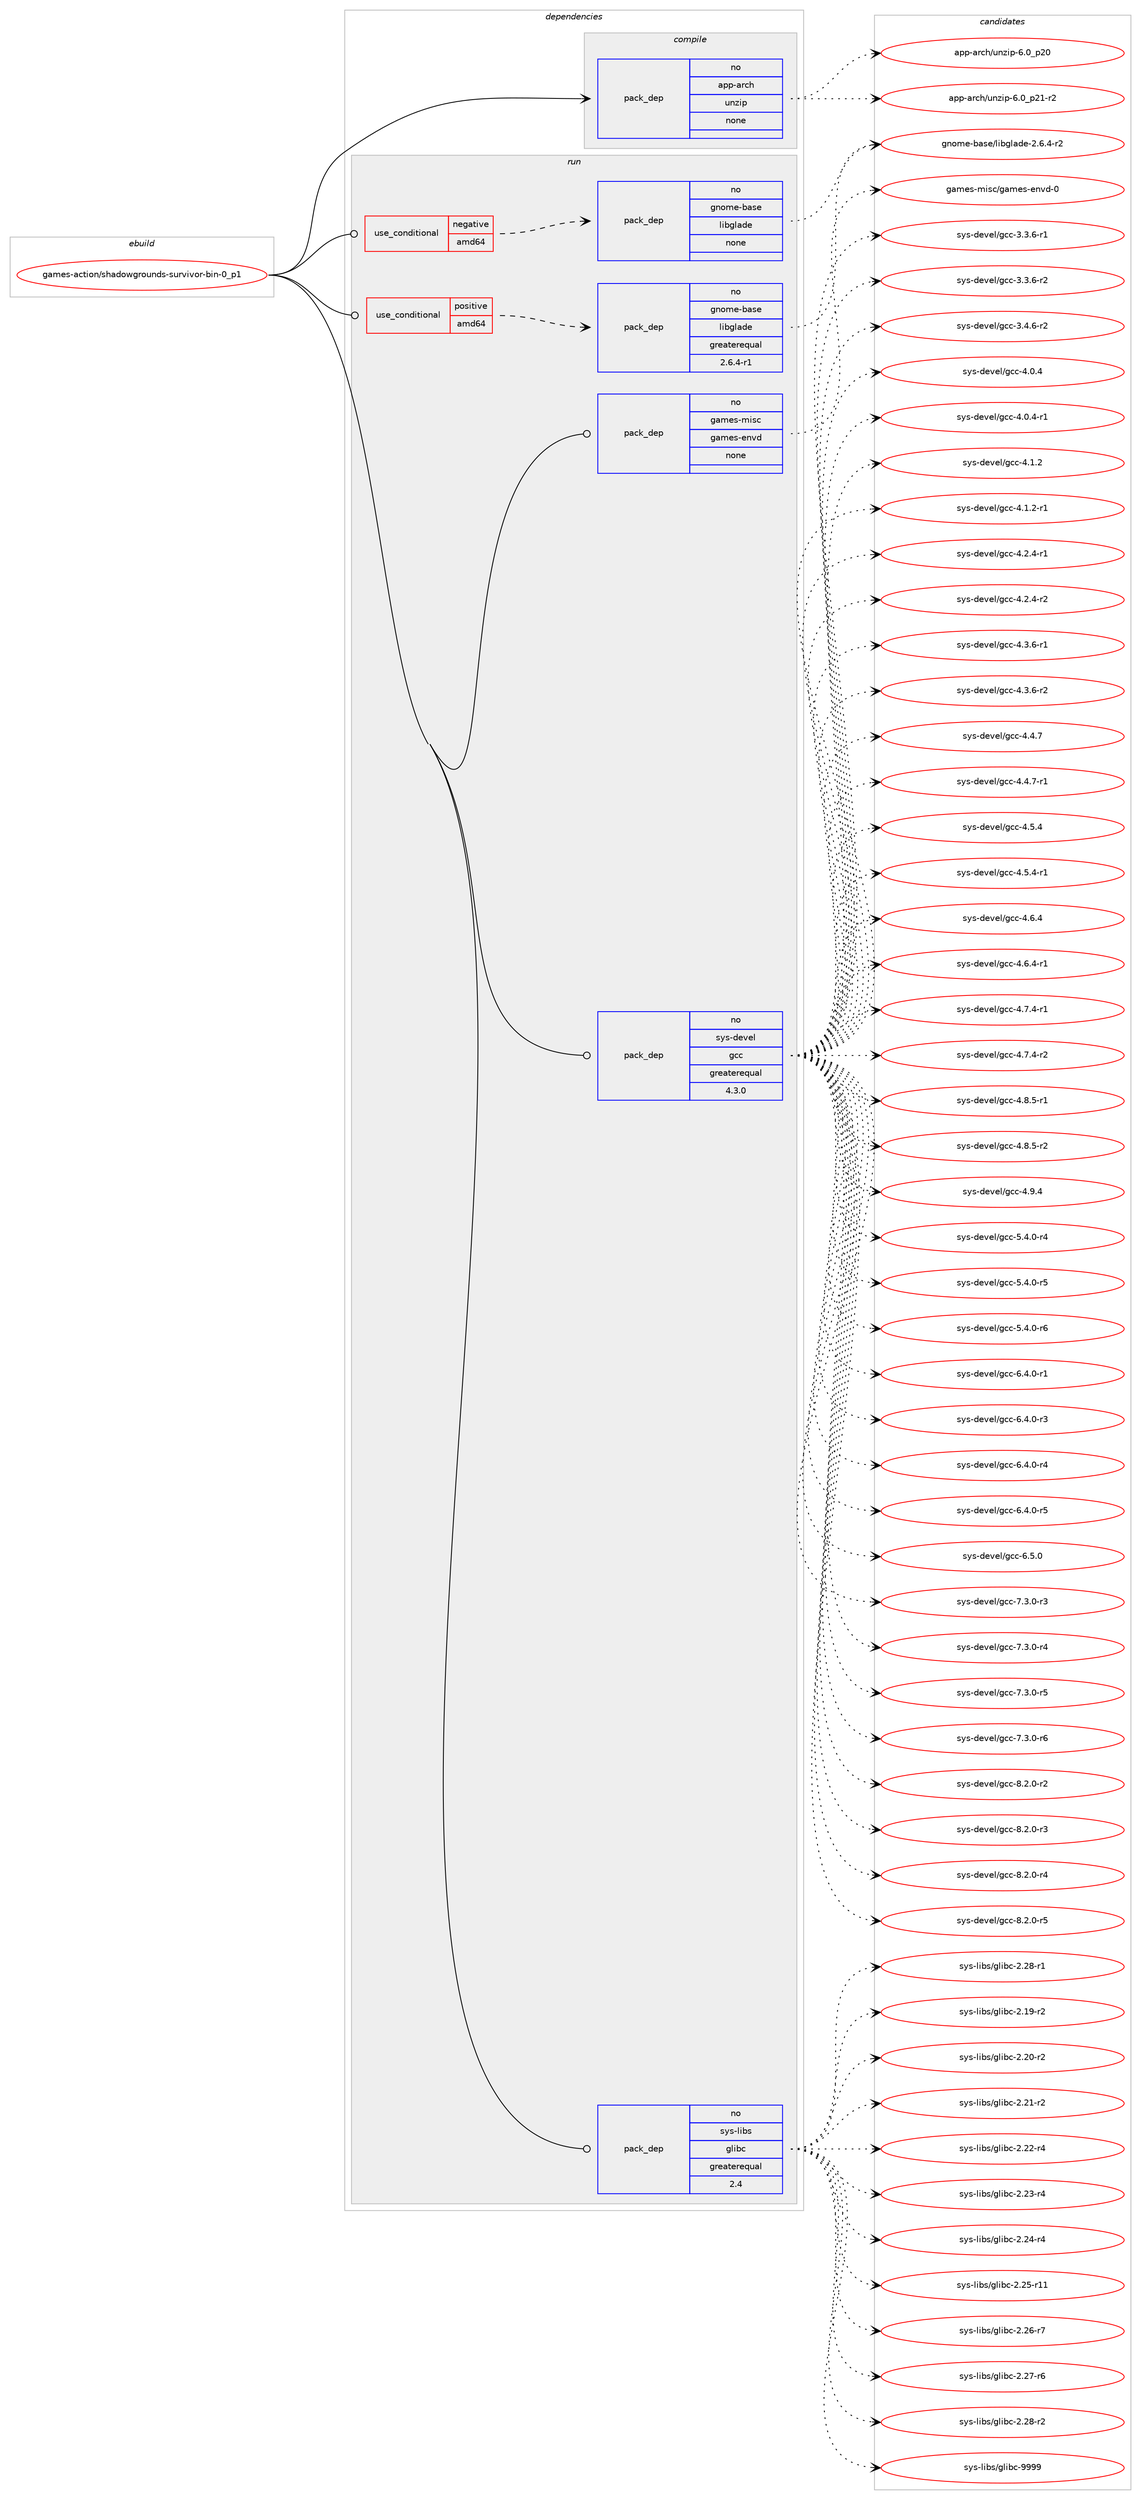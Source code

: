 digraph prolog {

# *************
# Graph options
# *************

newrank=true;
concentrate=true;
compound=true;
graph [rankdir=LR,fontname=Helvetica,fontsize=10,ranksep=1.5];#, ranksep=2.5, nodesep=0.2];
edge  [arrowhead=vee];
node  [fontname=Helvetica,fontsize=10];

# **********
# The ebuild
# **********

subgraph cluster_leftcol {
color=gray;
rank=same;
label=<<i>ebuild</i>>;
id [label="games-action/shadowgrounds-survivor-bin-0_p1", color=red, width=4, href="../games-action/shadowgrounds-survivor-bin-0_p1.svg"];
}

# ****************
# The dependencies
# ****************

subgraph cluster_midcol {
color=gray;
label=<<i>dependencies</i>>;
subgraph cluster_compile {
fillcolor="#eeeeee";
style=filled;
label=<<i>compile</i>>;
subgraph pack2892 {
dependency3501 [label=<<TABLE BORDER="0" CELLBORDER="1" CELLSPACING="0" CELLPADDING="4" WIDTH="220"><TR><TD ROWSPAN="6" CELLPADDING="30">pack_dep</TD></TR><TR><TD WIDTH="110">no</TD></TR><TR><TD>app-arch</TD></TR><TR><TD>unzip</TD></TR><TR><TD>none</TD></TR><TR><TD></TD></TR></TABLE>>, shape=none, color=blue];
}
id:e -> dependency3501:w [weight=20,style="solid",arrowhead="vee"];
}
subgraph cluster_compileandrun {
fillcolor="#eeeeee";
style=filled;
label=<<i>compile and run</i>>;
}
subgraph cluster_run {
fillcolor="#eeeeee";
style=filled;
label=<<i>run</i>>;
subgraph cond507 {
dependency3502 [label=<<TABLE BORDER="0" CELLBORDER="1" CELLSPACING="0" CELLPADDING="4"><TR><TD ROWSPAN="3" CELLPADDING="10">use_conditional</TD></TR><TR><TD>negative</TD></TR><TR><TD>amd64</TD></TR></TABLE>>, shape=none, color=red];
subgraph pack2893 {
dependency3503 [label=<<TABLE BORDER="0" CELLBORDER="1" CELLSPACING="0" CELLPADDING="4" WIDTH="220"><TR><TD ROWSPAN="6" CELLPADDING="30">pack_dep</TD></TR><TR><TD WIDTH="110">no</TD></TR><TR><TD>gnome-base</TD></TR><TR><TD>libglade</TD></TR><TR><TD>none</TD></TR><TR><TD></TD></TR></TABLE>>, shape=none, color=blue];
}
dependency3502:e -> dependency3503:w [weight=20,style="dashed",arrowhead="vee"];
}
id:e -> dependency3502:w [weight=20,style="solid",arrowhead="odot"];
subgraph cond508 {
dependency3504 [label=<<TABLE BORDER="0" CELLBORDER="1" CELLSPACING="0" CELLPADDING="4"><TR><TD ROWSPAN="3" CELLPADDING="10">use_conditional</TD></TR><TR><TD>positive</TD></TR><TR><TD>amd64</TD></TR></TABLE>>, shape=none, color=red];
subgraph pack2894 {
dependency3505 [label=<<TABLE BORDER="0" CELLBORDER="1" CELLSPACING="0" CELLPADDING="4" WIDTH="220"><TR><TD ROWSPAN="6" CELLPADDING="30">pack_dep</TD></TR><TR><TD WIDTH="110">no</TD></TR><TR><TD>gnome-base</TD></TR><TR><TD>libglade</TD></TR><TR><TD>greaterequal</TD></TR><TR><TD>2.6.4-r1</TD></TR></TABLE>>, shape=none, color=blue];
}
dependency3504:e -> dependency3505:w [weight=20,style="dashed",arrowhead="vee"];
}
id:e -> dependency3504:w [weight=20,style="solid",arrowhead="odot"];
subgraph pack2895 {
dependency3506 [label=<<TABLE BORDER="0" CELLBORDER="1" CELLSPACING="0" CELLPADDING="4" WIDTH="220"><TR><TD ROWSPAN="6" CELLPADDING="30">pack_dep</TD></TR><TR><TD WIDTH="110">no</TD></TR><TR><TD>games-misc</TD></TR><TR><TD>games-envd</TD></TR><TR><TD>none</TD></TR><TR><TD></TD></TR></TABLE>>, shape=none, color=blue];
}
id:e -> dependency3506:w [weight=20,style="solid",arrowhead="odot"];
subgraph pack2896 {
dependency3507 [label=<<TABLE BORDER="0" CELLBORDER="1" CELLSPACING="0" CELLPADDING="4" WIDTH="220"><TR><TD ROWSPAN="6" CELLPADDING="30">pack_dep</TD></TR><TR><TD WIDTH="110">no</TD></TR><TR><TD>sys-devel</TD></TR><TR><TD>gcc</TD></TR><TR><TD>greaterequal</TD></TR><TR><TD>4.3.0</TD></TR></TABLE>>, shape=none, color=blue];
}
id:e -> dependency3507:w [weight=20,style="solid",arrowhead="odot"];
subgraph pack2897 {
dependency3508 [label=<<TABLE BORDER="0" CELLBORDER="1" CELLSPACING="0" CELLPADDING="4" WIDTH="220"><TR><TD ROWSPAN="6" CELLPADDING="30">pack_dep</TD></TR><TR><TD WIDTH="110">no</TD></TR><TR><TD>sys-libs</TD></TR><TR><TD>glibc</TD></TR><TR><TD>greaterequal</TD></TR><TR><TD>2.4</TD></TR></TABLE>>, shape=none, color=blue];
}
id:e -> dependency3508:w [weight=20,style="solid",arrowhead="odot"];
}
}

# **************
# The candidates
# **************

subgraph cluster_choices {
rank=same;
color=gray;
label=<<i>candidates</i>>;

subgraph choice2892 {
color=black;
nodesep=1;
choice971121124597114991044711711012210511245544648951125048 [label="app-arch/unzip-6.0_p20", color=red, width=4,href="../app-arch/unzip-6.0_p20.svg"];
choice9711211245971149910447117110122105112455446489511250494511450 [label="app-arch/unzip-6.0_p21-r2", color=red, width=4,href="../app-arch/unzip-6.0_p21-r2.svg"];
dependency3501:e -> choice971121124597114991044711711012210511245544648951125048:w [style=dotted,weight="100"];
dependency3501:e -> choice9711211245971149910447117110122105112455446489511250494511450:w [style=dotted,weight="100"];
}
subgraph choice2893 {
color=black;
nodesep=1;
choice1031101111091014598971151014710810598103108971001014550465446524511450 [label="gnome-base/libglade-2.6.4-r2", color=red, width=4,href="../gnome-base/libglade-2.6.4-r2.svg"];
dependency3503:e -> choice1031101111091014598971151014710810598103108971001014550465446524511450:w [style=dotted,weight="100"];
}
subgraph choice2894 {
color=black;
nodesep=1;
choice1031101111091014598971151014710810598103108971001014550465446524511450 [label="gnome-base/libglade-2.6.4-r2", color=red, width=4,href="../gnome-base/libglade-2.6.4-r2.svg"];
dependency3505:e -> choice1031101111091014598971151014710810598103108971001014550465446524511450:w [style=dotted,weight="100"];
}
subgraph choice2895 {
color=black;
nodesep=1;
choice1039710910111545109105115994710397109101115451011101181004548 [label="games-misc/games-envd-0", color=red, width=4,href="../games-misc/games-envd-0.svg"];
dependency3506:e -> choice1039710910111545109105115994710397109101115451011101181004548:w [style=dotted,weight="100"];
}
subgraph choice2896 {
color=black;
nodesep=1;
choice115121115451001011181011084710399994551465146544511449 [label="sys-devel/gcc-3.3.6-r1", color=red, width=4,href="../sys-devel/gcc-3.3.6-r1.svg"];
choice115121115451001011181011084710399994551465146544511450 [label="sys-devel/gcc-3.3.6-r2", color=red, width=4,href="../sys-devel/gcc-3.3.6-r2.svg"];
choice115121115451001011181011084710399994551465246544511450 [label="sys-devel/gcc-3.4.6-r2", color=red, width=4,href="../sys-devel/gcc-3.4.6-r2.svg"];
choice11512111545100101118101108471039999455246484652 [label="sys-devel/gcc-4.0.4", color=red, width=4,href="../sys-devel/gcc-4.0.4.svg"];
choice115121115451001011181011084710399994552464846524511449 [label="sys-devel/gcc-4.0.4-r1", color=red, width=4,href="../sys-devel/gcc-4.0.4-r1.svg"];
choice11512111545100101118101108471039999455246494650 [label="sys-devel/gcc-4.1.2", color=red, width=4,href="../sys-devel/gcc-4.1.2.svg"];
choice115121115451001011181011084710399994552464946504511449 [label="sys-devel/gcc-4.1.2-r1", color=red, width=4,href="../sys-devel/gcc-4.1.2-r1.svg"];
choice115121115451001011181011084710399994552465046524511449 [label="sys-devel/gcc-4.2.4-r1", color=red, width=4,href="../sys-devel/gcc-4.2.4-r1.svg"];
choice115121115451001011181011084710399994552465046524511450 [label="sys-devel/gcc-4.2.4-r2", color=red, width=4,href="../sys-devel/gcc-4.2.4-r2.svg"];
choice115121115451001011181011084710399994552465146544511449 [label="sys-devel/gcc-4.3.6-r1", color=red, width=4,href="../sys-devel/gcc-4.3.6-r1.svg"];
choice115121115451001011181011084710399994552465146544511450 [label="sys-devel/gcc-4.3.6-r2", color=red, width=4,href="../sys-devel/gcc-4.3.6-r2.svg"];
choice11512111545100101118101108471039999455246524655 [label="sys-devel/gcc-4.4.7", color=red, width=4,href="../sys-devel/gcc-4.4.7.svg"];
choice115121115451001011181011084710399994552465246554511449 [label="sys-devel/gcc-4.4.7-r1", color=red, width=4,href="../sys-devel/gcc-4.4.7-r1.svg"];
choice11512111545100101118101108471039999455246534652 [label="sys-devel/gcc-4.5.4", color=red, width=4,href="../sys-devel/gcc-4.5.4.svg"];
choice115121115451001011181011084710399994552465346524511449 [label="sys-devel/gcc-4.5.4-r1", color=red, width=4,href="../sys-devel/gcc-4.5.4-r1.svg"];
choice11512111545100101118101108471039999455246544652 [label="sys-devel/gcc-4.6.4", color=red, width=4,href="../sys-devel/gcc-4.6.4.svg"];
choice115121115451001011181011084710399994552465446524511449 [label="sys-devel/gcc-4.6.4-r1", color=red, width=4,href="../sys-devel/gcc-4.6.4-r1.svg"];
choice115121115451001011181011084710399994552465546524511449 [label="sys-devel/gcc-4.7.4-r1", color=red, width=4,href="../sys-devel/gcc-4.7.4-r1.svg"];
choice115121115451001011181011084710399994552465546524511450 [label="sys-devel/gcc-4.7.4-r2", color=red, width=4,href="../sys-devel/gcc-4.7.4-r2.svg"];
choice115121115451001011181011084710399994552465646534511449 [label="sys-devel/gcc-4.8.5-r1", color=red, width=4,href="../sys-devel/gcc-4.8.5-r1.svg"];
choice115121115451001011181011084710399994552465646534511450 [label="sys-devel/gcc-4.8.5-r2", color=red, width=4,href="../sys-devel/gcc-4.8.5-r2.svg"];
choice11512111545100101118101108471039999455246574652 [label="sys-devel/gcc-4.9.4", color=red, width=4,href="../sys-devel/gcc-4.9.4.svg"];
choice115121115451001011181011084710399994553465246484511452 [label="sys-devel/gcc-5.4.0-r4", color=red, width=4,href="../sys-devel/gcc-5.4.0-r4.svg"];
choice115121115451001011181011084710399994553465246484511453 [label="sys-devel/gcc-5.4.0-r5", color=red, width=4,href="../sys-devel/gcc-5.4.0-r5.svg"];
choice115121115451001011181011084710399994553465246484511454 [label="sys-devel/gcc-5.4.0-r6", color=red, width=4,href="../sys-devel/gcc-5.4.0-r6.svg"];
choice115121115451001011181011084710399994554465246484511449 [label="sys-devel/gcc-6.4.0-r1", color=red, width=4,href="../sys-devel/gcc-6.4.0-r1.svg"];
choice115121115451001011181011084710399994554465246484511451 [label="sys-devel/gcc-6.4.0-r3", color=red, width=4,href="../sys-devel/gcc-6.4.0-r3.svg"];
choice115121115451001011181011084710399994554465246484511452 [label="sys-devel/gcc-6.4.0-r4", color=red, width=4,href="../sys-devel/gcc-6.4.0-r4.svg"];
choice115121115451001011181011084710399994554465246484511453 [label="sys-devel/gcc-6.4.0-r5", color=red, width=4,href="../sys-devel/gcc-6.4.0-r5.svg"];
choice11512111545100101118101108471039999455446534648 [label="sys-devel/gcc-6.5.0", color=red, width=4,href="../sys-devel/gcc-6.5.0.svg"];
choice115121115451001011181011084710399994555465146484511451 [label="sys-devel/gcc-7.3.0-r3", color=red, width=4,href="../sys-devel/gcc-7.3.0-r3.svg"];
choice115121115451001011181011084710399994555465146484511452 [label="sys-devel/gcc-7.3.0-r4", color=red, width=4,href="../sys-devel/gcc-7.3.0-r4.svg"];
choice115121115451001011181011084710399994555465146484511453 [label="sys-devel/gcc-7.3.0-r5", color=red, width=4,href="../sys-devel/gcc-7.3.0-r5.svg"];
choice115121115451001011181011084710399994555465146484511454 [label="sys-devel/gcc-7.3.0-r6", color=red, width=4,href="../sys-devel/gcc-7.3.0-r6.svg"];
choice115121115451001011181011084710399994556465046484511450 [label="sys-devel/gcc-8.2.0-r2", color=red, width=4,href="../sys-devel/gcc-8.2.0-r2.svg"];
choice115121115451001011181011084710399994556465046484511451 [label="sys-devel/gcc-8.2.0-r3", color=red, width=4,href="../sys-devel/gcc-8.2.0-r3.svg"];
choice115121115451001011181011084710399994556465046484511452 [label="sys-devel/gcc-8.2.0-r4", color=red, width=4,href="../sys-devel/gcc-8.2.0-r4.svg"];
choice115121115451001011181011084710399994556465046484511453 [label="sys-devel/gcc-8.2.0-r5", color=red, width=4,href="../sys-devel/gcc-8.2.0-r5.svg"];
dependency3507:e -> choice115121115451001011181011084710399994551465146544511449:w [style=dotted,weight="100"];
dependency3507:e -> choice115121115451001011181011084710399994551465146544511450:w [style=dotted,weight="100"];
dependency3507:e -> choice115121115451001011181011084710399994551465246544511450:w [style=dotted,weight="100"];
dependency3507:e -> choice11512111545100101118101108471039999455246484652:w [style=dotted,weight="100"];
dependency3507:e -> choice115121115451001011181011084710399994552464846524511449:w [style=dotted,weight="100"];
dependency3507:e -> choice11512111545100101118101108471039999455246494650:w [style=dotted,weight="100"];
dependency3507:e -> choice115121115451001011181011084710399994552464946504511449:w [style=dotted,weight="100"];
dependency3507:e -> choice115121115451001011181011084710399994552465046524511449:w [style=dotted,weight="100"];
dependency3507:e -> choice115121115451001011181011084710399994552465046524511450:w [style=dotted,weight="100"];
dependency3507:e -> choice115121115451001011181011084710399994552465146544511449:w [style=dotted,weight="100"];
dependency3507:e -> choice115121115451001011181011084710399994552465146544511450:w [style=dotted,weight="100"];
dependency3507:e -> choice11512111545100101118101108471039999455246524655:w [style=dotted,weight="100"];
dependency3507:e -> choice115121115451001011181011084710399994552465246554511449:w [style=dotted,weight="100"];
dependency3507:e -> choice11512111545100101118101108471039999455246534652:w [style=dotted,weight="100"];
dependency3507:e -> choice115121115451001011181011084710399994552465346524511449:w [style=dotted,weight="100"];
dependency3507:e -> choice11512111545100101118101108471039999455246544652:w [style=dotted,weight="100"];
dependency3507:e -> choice115121115451001011181011084710399994552465446524511449:w [style=dotted,weight="100"];
dependency3507:e -> choice115121115451001011181011084710399994552465546524511449:w [style=dotted,weight="100"];
dependency3507:e -> choice115121115451001011181011084710399994552465546524511450:w [style=dotted,weight="100"];
dependency3507:e -> choice115121115451001011181011084710399994552465646534511449:w [style=dotted,weight="100"];
dependency3507:e -> choice115121115451001011181011084710399994552465646534511450:w [style=dotted,weight="100"];
dependency3507:e -> choice11512111545100101118101108471039999455246574652:w [style=dotted,weight="100"];
dependency3507:e -> choice115121115451001011181011084710399994553465246484511452:w [style=dotted,weight="100"];
dependency3507:e -> choice115121115451001011181011084710399994553465246484511453:w [style=dotted,weight="100"];
dependency3507:e -> choice115121115451001011181011084710399994553465246484511454:w [style=dotted,weight="100"];
dependency3507:e -> choice115121115451001011181011084710399994554465246484511449:w [style=dotted,weight="100"];
dependency3507:e -> choice115121115451001011181011084710399994554465246484511451:w [style=dotted,weight="100"];
dependency3507:e -> choice115121115451001011181011084710399994554465246484511452:w [style=dotted,weight="100"];
dependency3507:e -> choice115121115451001011181011084710399994554465246484511453:w [style=dotted,weight="100"];
dependency3507:e -> choice11512111545100101118101108471039999455446534648:w [style=dotted,weight="100"];
dependency3507:e -> choice115121115451001011181011084710399994555465146484511451:w [style=dotted,weight="100"];
dependency3507:e -> choice115121115451001011181011084710399994555465146484511452:w [style=dotted,weight="100"];
dependency3507:e -> choice115121115451001011181011084710399994555465146484511453:w [style=dotted,weight="100"];
dependency3507:e -> choice115121115451001011181011084710399994555465146484511454:w [style=dotted,weight="100"];
dependency3507:e -> choice115121115451001011181011084710399994556465046484511450:w [style=dotted,weight="100"];
dependency3507:e -> choice115121115451001011181011084710399994556465046484511451:w [style=dotted,weight="100"];
dependency3507:e -> choice115121115451001011181011084710399994556465046484511452:w [style=dotted,weight="100"];
dependency3507:e -> choice115121115451001011181011084710399994556465046484511453:w [style=dotted,weight="100"];
}
subgraph choice2897 {
color=black;
nodesep=1;
choice115121115451081059811547103108105989945504650564511449 [label="sys-libs/glibc-2.28-r1", color=red, width=4,href="../sys-libs/glibc-2.28-r1.svg"];
choice115121115451081059811547103108105989945504649574511450 [label="sys-libs/glibc-2.19-r2", color=red, width=4,href="../sys-libs/glibc-2.19-r2.svg"];
choice115121115451081059811547103108105989945504650484511450 [label="sys-libs/glibc-2.20-r2", color=red, width=4,href="../sys-libs/glibc-2.20-r2.svg"];
choice115121115451081059811547103108105989945504650494511450 [label="sys-libs/glibc-2.21-r2", color=red, width=4,href="../sys-libs/glibc-2.21-r2.svg"];
choice115121115451081059811547103108105989945504650504511452 [label="sys-libs/glibc-2.22-r4", color=red, width=4,href="../sys-libs/glibc-2.22-r4.svg"];
choice115121115451081059811547103108105989945504650514511452 [label="sys-libs/glibc-2.23-r4", color=red, width=4,href="../sys-libs/glibc-2.23-r4.svg"];
choice115121115451081059811547103108105989945504650524511452 [label="sys-libs/glibc-2.24-r4", color=red, width=4,href="../sys-libs/glibc-2.24-r4.svg"];
choice11512111545108105981154710310810598994550465053451144949 [label="sys-libs/glibc-2.25-r11", color=red, width=4,href="../sys-libs/glibc-2.25-r11.svg"];
choice115121115451081059811547103108105989945504650544511455 [label="sys-libs/glibc-2.26-r7", color=red, width=4,href="../sys-libs/glibc-2.26-r7.svg"];
choice115121115451081059811547103108105989945504650554511454 [label="sys-libs/glibc-2.27-r6", color=red, width=4,href="../sys-libs/glibc-2.27-r6.svg"];
choice115121115451081059811547103108105989945504650564511450 [label="sys-libs/glibc-2.28-r2", color=red, width=4,href="../sys-libs/glibc-2.28-r2.svg"];
choice11512111545108105981154710310810598994557575757 [label="sys-libs/glibc-9999", color=red, width=4,href="../sys-libs/glibc-9999.svg"];
dependency3508:e -> choice115121115451081059811547103108105989945504650564511449:w [style=dotted,weight="100"];
dependency3508:e -> choice115121115451081059811547103108105989945504649574511450:w [style=dotted,weight="100"];
dependency3508:e -> choice115121115451081059811547103108105989945504650484511450:w [style=dotted,weight="100"];
dependency3508:e -> choice115121115451081059811547103108105989945504650494511450:w [style=dotted,weight="100"];
dependency3508:e -> choice115121115451081059811547103108105989945504650504511452:w [style=dotted,weight="100"];
dependency3508:e -> choice115121115451081059811547103108105989945504650514511452:w [style=dotted,weight="100"];
dependency3508:e -> choice115121115451081059811547103108105989945504650524511452:w [style=dotted,weight="100"];
dependency3508:e -> choice11512111545108105981154710310810598994550465053451144949:w [style=dotted,weight="100"];
dependency3508:e -> choice115121115451081059811547103108105989945504650544511455:w [style=dotted,weight="100"];
dependency3508:e -> choice115121115451081059811547103108105989945504650554511454:w [style=dotted,weight="100"];
dependency3508:e -> choice115121115451081059811547103108105989945504650564511450:w [style=dotted,weight="100"];
dependency3508:e -> choice11512111545108105981154710310810598994557575757:w [style=dotted,weight="100"];
}
}

}
